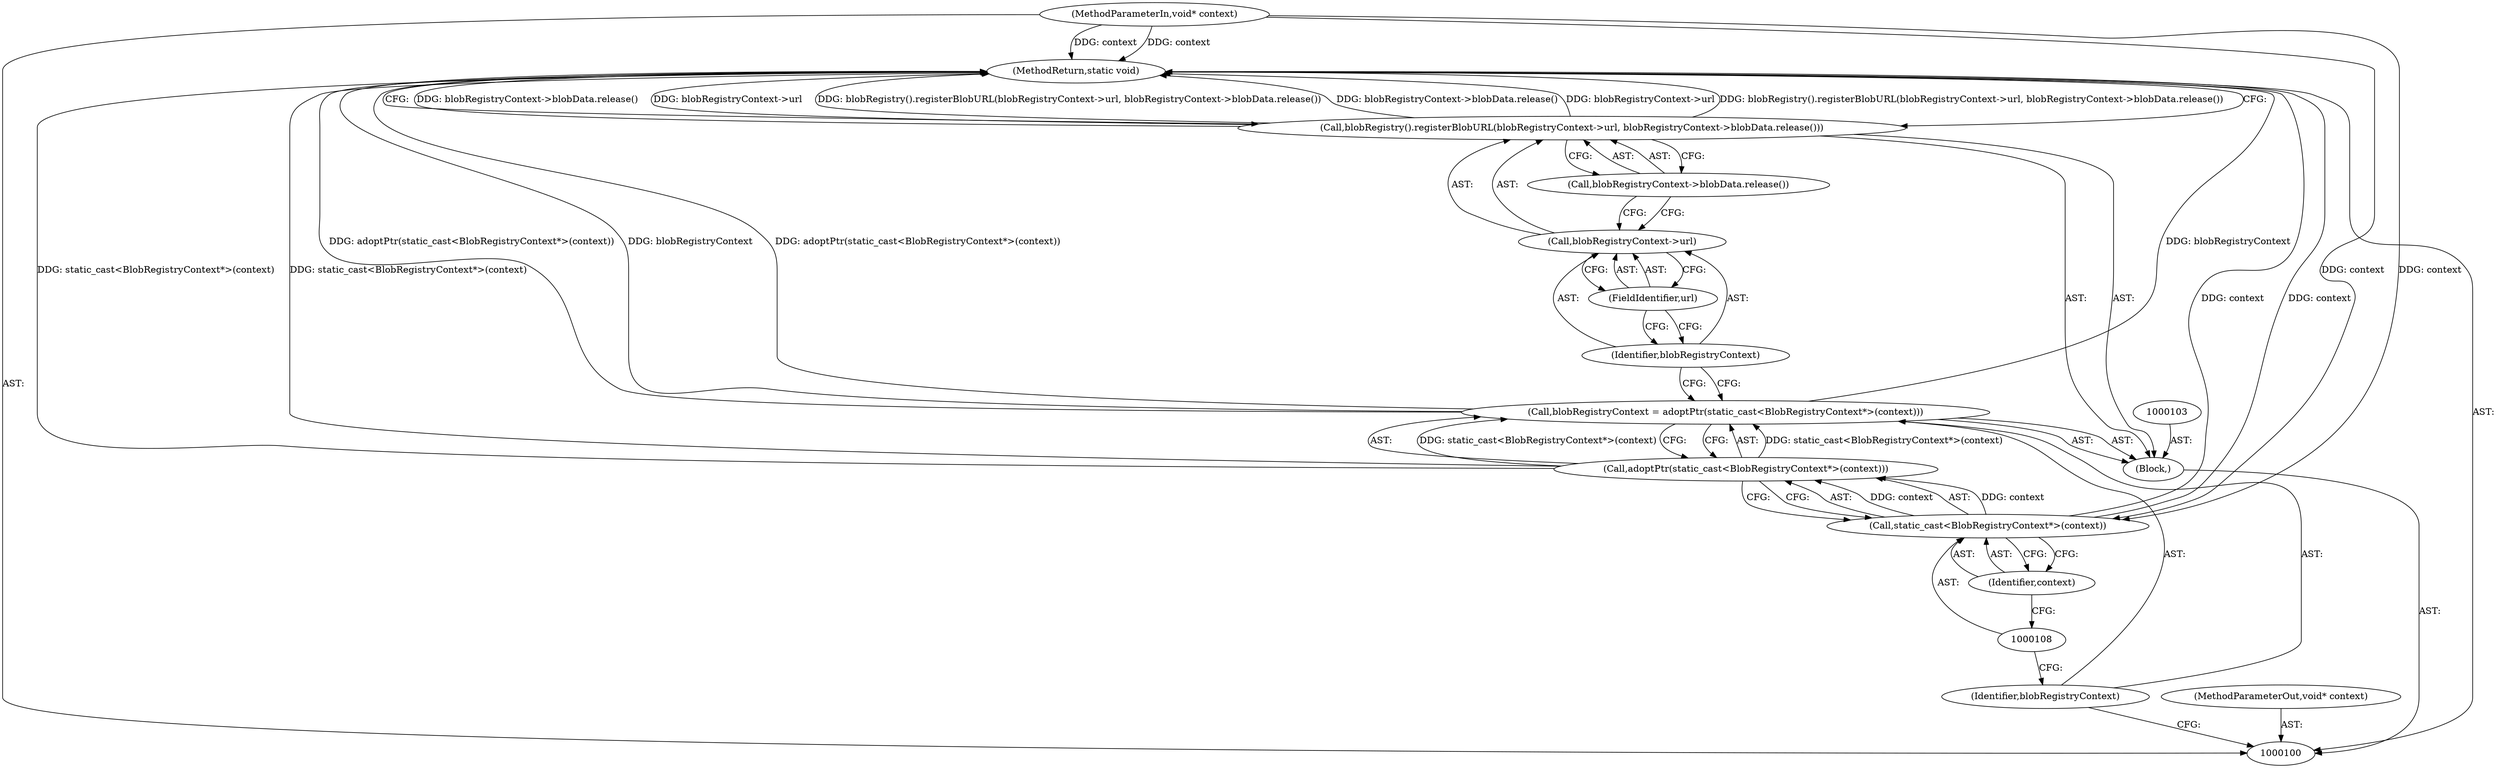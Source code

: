 digraph "1_Chrome_d0c31f0342cefc46a3b3d80359a9779d044d4c0d_12" {
"1000115" [label="(MethodReturn,static void)"];
"1000101" [label="(MethodParameterIn,void* context)"];
"1000148" [label="(MethodParameterOut,void* context)"];
"1000102" [label="(Block,)"];
"1000104" [label="(Call,blobRegistryContext = adoptPtr(static_cast<BlobRegistryContext*>(context)))"];
"1000105" [label="(Identifier,blobRegistryContext)"];
"1000106" [label="(Call,adoptPtr(static_cast<BlobRegistryContext*>(context)))"];
"1000107" [label="(Call,static_cast<BlobRegistryContext*>(context))"];
"1000109" [label="(Identifier,context)"];
"1000111" [label="(Call,blobRegistryContext->url)"];
"1000112" [label="(Identifier,blobRegistryContext)"];
"1000110" [label="(Call,blobRegistry().registerBlobURL(blobRegistryContext->url, blobRegistryContext->blobData.release()))"];
"1000113" [label="(FieldIdentifier,url)"];
"1000114" [label="(Call,blobRegistryContext->blobData.release())"];
"1000115" -> "1000100"  [label="AST: "];
"1000115" -> "1000110"  [label="CFG: "];
"1000106" -> "1000115"  [label="DDG: static_cast<BlobRegistryContext*>(context)"];
"1000104" -> "1000115"  [label="DDG: blobRegistryContext"];
"1000104" -> "1000115"  [label="DDG: adoptPtr(static_cast<BlobRegistryContext*>(context))"];
"1000110" -> "1000115"  [label="DDG: blobRegistryContext->blobData.release()"];
"1000110" -> "1000115"  [label="DDG: blobRegistryContext->url"];
"1000110" -> "1000115"  [label="DDG: blobRegistry().registerBlobURL(blobRegistryContext->url, blobRegistryContext->blobData.release())"];
"1000101" -> "1000115"  [label="DDG: context"];
"1000107" -> "1000115"  [label="DDG: context"];
"1000101" -> "1000100"  [label="AST: "];
"1000101" -> "1000115"  [label="DDG: context"];
"1000101" -> "1000107"  [label="DDG: context"];
"1000148" -> "1000100"  [label="AST: "];
"1000102" -> "1000100"  [label="AST: "];
"1000103" -> "1000102"  [label="AST: "];
"1000104" -> "1000102"  [label="AST: "];
"1000110" -> "1000102"  [label="AST: "];
"1000104" -> "1000102"  [label="AST: "];
"1000104" -> "1000106"  [label="CFG: "];
"1000105" -> "1000104"  [label="AST: "];
"1000106" -> "1000104"  [label="AST: "];
"1000112" -> "1000104"  [label="CFG: "];
"1000104" -> "1000115"  [label="DDG: blobRegistryContext"];
"1000104" -> "1000115"  [label="DDG: adoptPtr(static_cast<BlobRegistryContext*>(context))"];
"1000106" -> "1000104"  [label="DDG: static_cast<BlobRegistryContext*>(context)"];
"1000105" -> "1000104"  [label="AST: "];
"1000105" -> "1000100"  [label="CFG: "];
"1000108" -> "1000105"  [label="CFG: "];
"1000106" -> "1000104"  [label="AST: "];
"1000106" -> "1000107"  [label="CFG: "];
"1000107" -> "1000106"  [label="AST: "];
"1000104" -> "1000106"  [label="CFG: "];
"1000106" -> "1000115"  [label="DDG: static_cast<BlobRegistryContext*>(context)"];
"1000106" -> "1000104"  [label="DDG: static_cast<BlobRegistryContext*>(context)"];
"1000107" -> "1000106"  [label="DDG: context"];
"1000107" -> "1000106"  [label="AST: "];
"1000107" -> "1000109"  [label="CFG: "];
"1000108" -> "1000107"  [label="AST: "];
"1000109" -> "1000107"  [label="AST: "];
"1000106" -> "1000107"  [label="CFG: "];
"1000107" -> "1000115"  [label="DDG: context"];
"1000107" -> "1000106"  [label="DDG: context"];
"1000101" -> "1000107"  [label="DDG: context"];
"1000109" -> "1000107"  [label="AST: "];
"1000109" -> "1000108"  [label="CFG: "];
"1000107" -> "1000109"  [label="CFG: "];
"1000111" -> "1000110"  [label="AST: "];
"1000111" -> "1000113"  [label="CFG: "];
"1000112" -> "1000111"  [label="AST: "];
"1000113" -> "1000111"  [label="AST: "];
"1000114" -> "1000111"  [label="CFG: "];
"1000112" -> "1000111"  [label="AST: "];
"1000112" -> "1000104"  [label="CFG: "];
"1000113" -> "1000112"  [label="CFG: "];
"1000110" -> "1000102"  [label="AST: "];
"1000110" -> "1000114"  [label="CFG: "];
"1000111" -> "1000110"  [label="AST: "];
"1000114" -> "1000110"  [label="AST: "];
"1000115" -> "1000110"  [label="CFG: "];
"1000110" -> "1000115"  [label="DDG: blobRegistryContext->blobData.release()"];
"1000110" -> "1000115"  [label="DDG: blobRegistryContext->url"];
"1000110" -> "1000115"  [label="DDG: blobRegistry().registerBlobURL(blobRegistryContext->url, blobRegistryContext->blobData.release())"];
"1000113" -> "1000111"  [label="AST: "];
"1000113" -> "1000112"  [label="CFG: "];
"1000111" -> "1000113"  [label="CFG: "];
"1000114" -> "1000110"  [label="AST: "];
"1000114" -> "1000111"  [label="CFG: "];
"1000110" -> "1000114"  [label="CFG: "];
}
